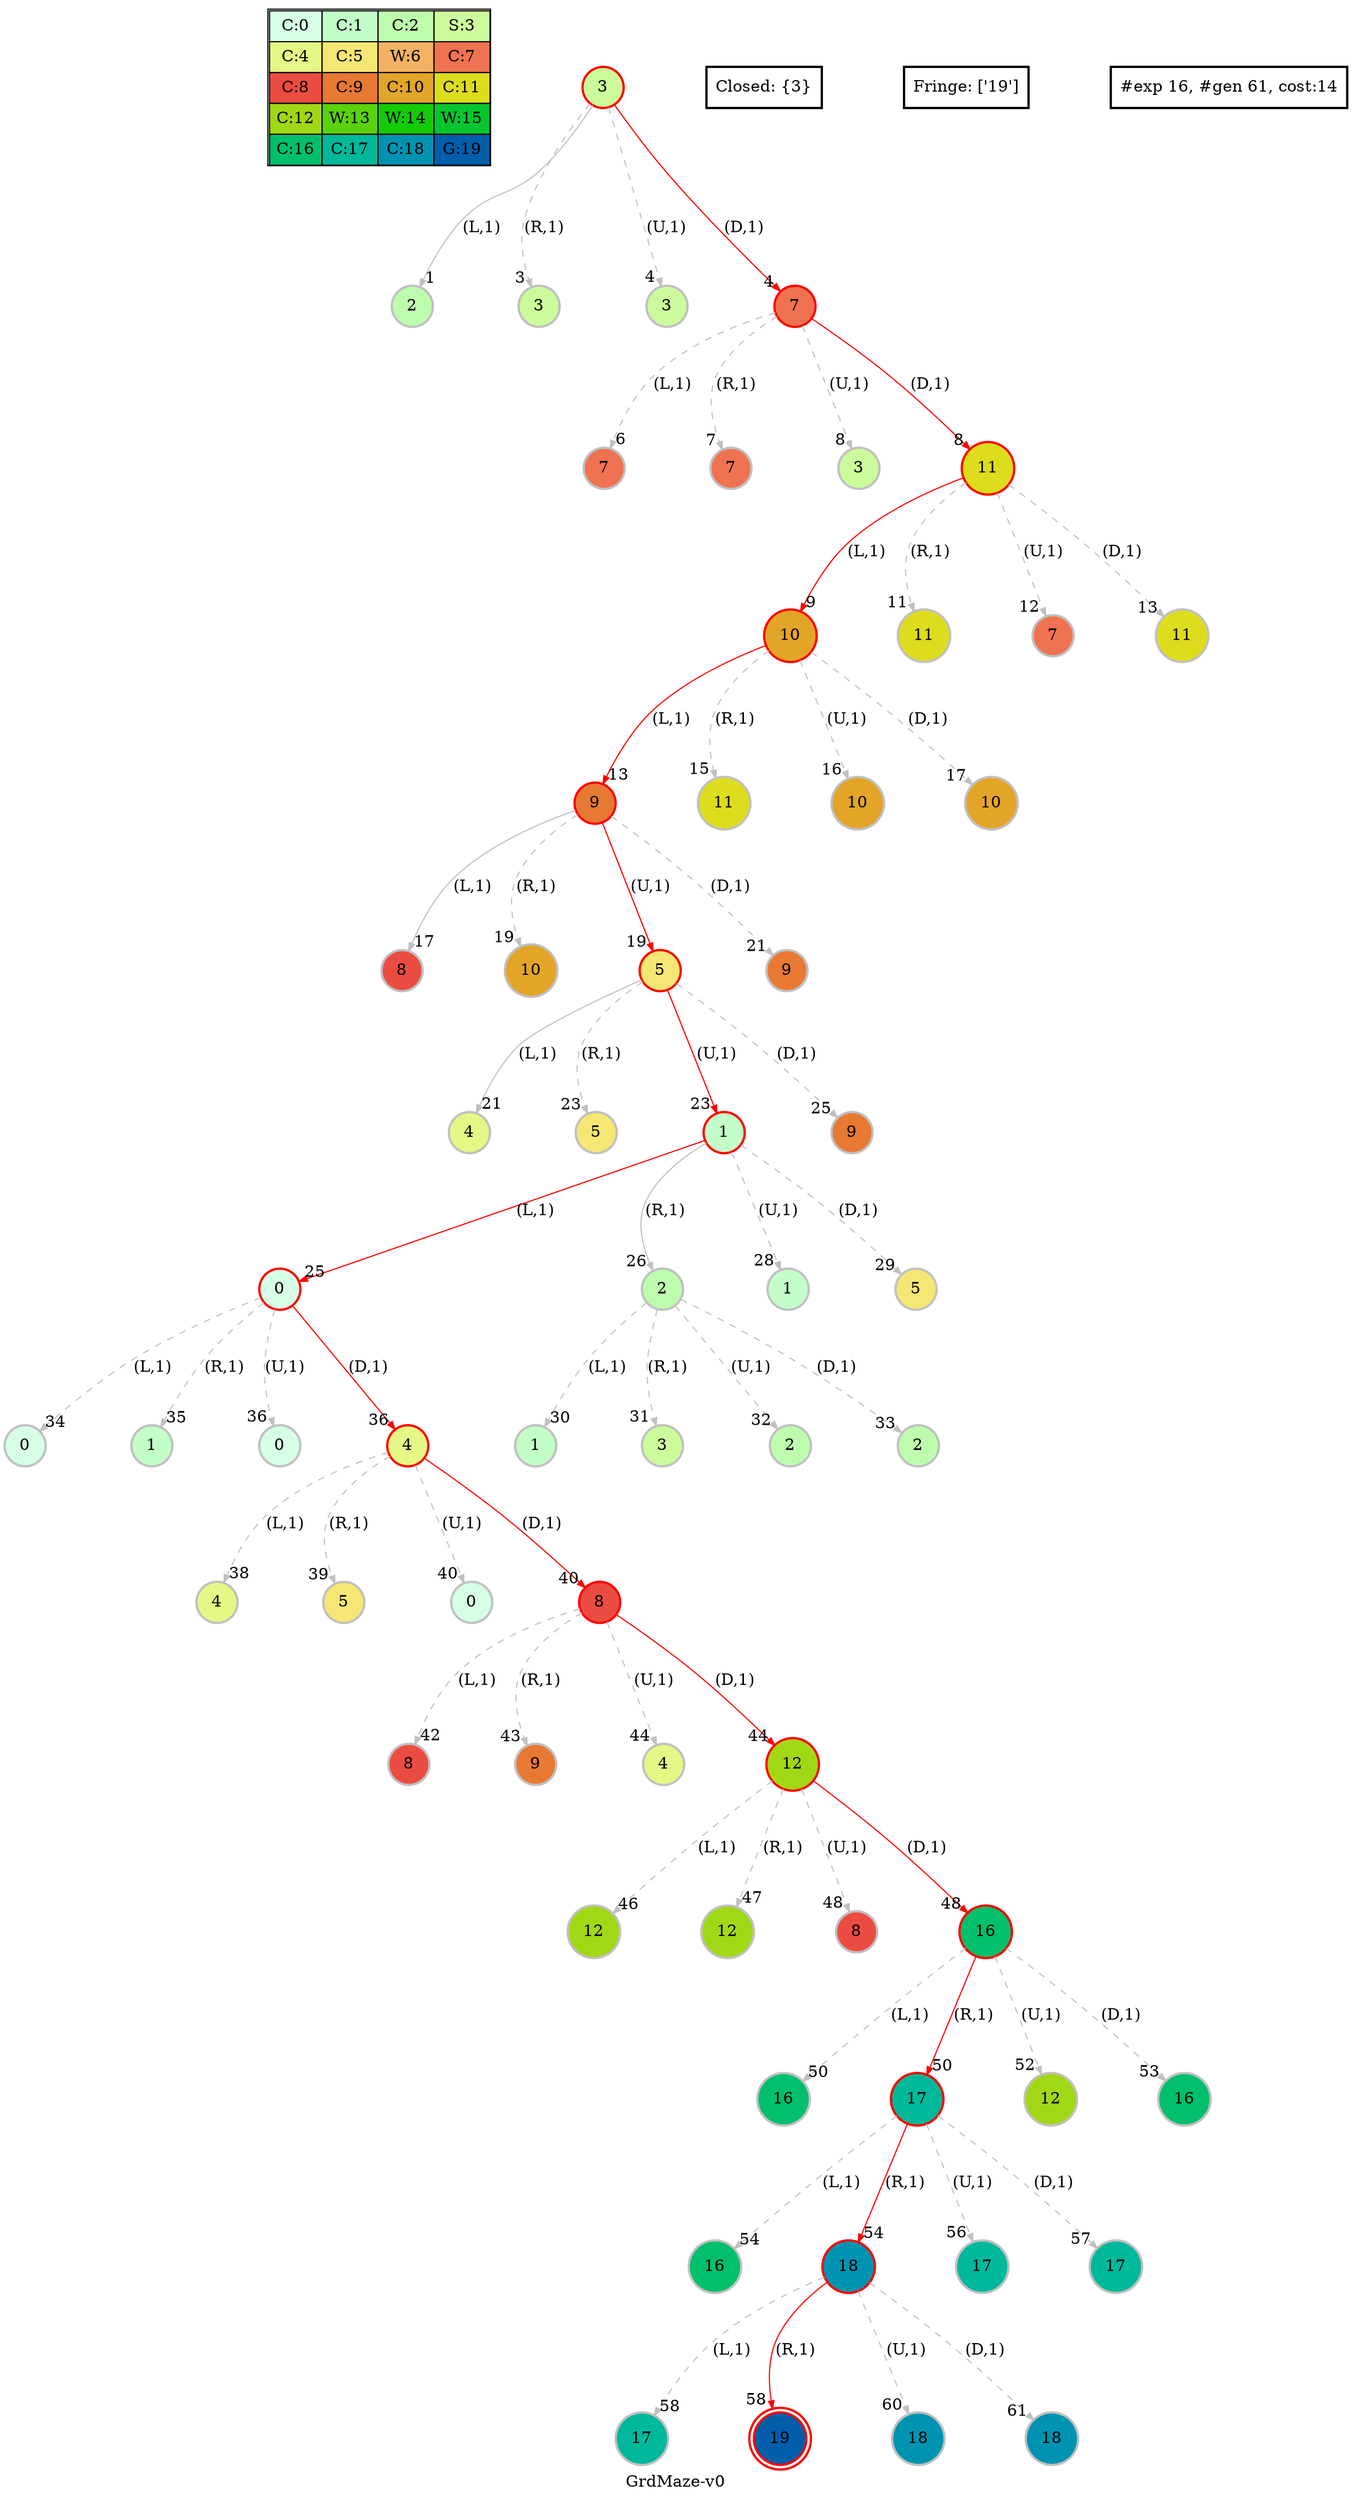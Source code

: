 digraph GrdMaze { label="GrdMaze-v0" nodesep=1 ranksep="1.2" node [shape=circle penwidth=2] edge [arrowsize=0.7] 
subgraph MAP {label=Map;map [shape=plaintext label=<<table border="1" cellpadding="5" cellspacing="0" cellborder="1"><tr><td bgcolor="0.39803922 0.15947579 0.99679532 1.        ">C:0</td><td bgcolor="0.35098039 0.23194764 0.99315867 1.        ">C:1</td><td bgcolor="0.29607843 0.31486959 0.98720184 1.        ">C:2</td><td bgcolor="0.24901961 0.38410575 0.98063477 1.        ">S:3</td></tr><tr><td bgcolor="0.19411765 0.46220388 0.97128103 1.        ">C:4</td><td bgcolor="0.14705882 0.52643216 0.96182564 1.        ">C:5</td><td bgcolor="0.09215686 0.59770746 0.94913494 1.        ">W:6</td><td bgcolor="0.0372549  0.66454018 0.93467977 1.        ">C:7</td></tr><tr><td bgcolor="0.00980392 0.71791192 0.92090552 1.        ">C:8</td><td bgcolor="0.06470588 0.77520398 0.9032472  1.        ">C:9</td><td bgcolor="0.11176471 0.81974048 0.88677369 1.        ">C:10</td><td bgcolor="0.16666667 0.8660254  0.8660254  1.        ">C:11</td></tr><tr><td bgcolor="0.21372549 0.9005867  0.84695821 1.        ">C:12</td><td bgcolor="0.26862745 0.93467977 0.82325295 1.        ">W:13</td><td bgcolor="0.32352941 0.96182564 0.79801723 1.        ">W:14</td><td bgcolor="0.37058824 0.97940977 0.77520398 1.        ">W:15</td></tr><tr><td bgcolor="0.4254902  0.99315867 0.74725253 1.        ">C:16</td><td bgcolor="0.47254902 0.99907048 0.72218645 1.        ">C:17</td><td bgcolor="0.52745098 0.99907048 0.69169844 1.        ">C:18</td><td bgcolor="0.5745098  0.99315867 0.66454018 1.        ">G:19</td></tr></table>>]} 
"0_3" [label=3 style=filled color=grey fillcolor="0.24901961 0.38410575 0.98063477 1.        " ];  
"0_3" [label=3 style=filled color=black color=red fillcolor="0.24901961 0.38410575 0.98063477 1.        " ];  "0_3.2-0" [label=2 style=filled color=grey fillcolor="0.29607843 0.31486959 0.98720184 1.        " ];   "0_3" -> "0_3.2-0" [label="(L,1)" headlabel=" 1 " style="" color=grey ]; "0_c" [label="Closed: {3}" shape=box]; "0_fr" [label="Fringe: []" shape=box];
"0_3.3-1" [label=3 style=filled color=grey fillcolor="0.24901961 0.38410575 0.98063477 1.        " ];   "0_3" -> "0_3.3-1" [label="(R,1)" headlabel=" 3 " style="dashed" color=grey ]; "0_c" [label="Closed: {3}" shape=box]; "0_fr" [label="Fringe: ['2']" shape=box];
"0_3.3-2" [label=3 style=filled color=grey fillcolor="0.24901961 0.38410575 0.98063477 1.        " ];   "0_3" -> "0_3.3-2" [label="(U,1)" headlabel=" 4 " style="dashed" color=grey ]; "0_c" [label="Closed: {3}" shape=box]; "0_fr" [label="Fringe: ['2']" shape=box];
"0_3.7-3" [label=7 style=filled color=grey color=red fillcolor="0.0372549  0.66454018 0.93467977 1.        " ];   "0_3" -> "0_3.7-3" [label="(D,1)" headlabel=" 4 " style="" color=grey color=red ]; "0_c" [label="Closed: {3}" shape=box]; "0_fr" [label="Fringe: ['2']" shape=box];
"0_3.7.7-0" [label=7 style=filled color=grey fillcolor="0.0372549  0.66454018 0.93467977 1.        " ];   "0_3.7-3" -> "0_3.7.7-0" [label="(L,1)" headlabel=" 6 " style="dashed" color=grey ]; "0_c" [label="Closed: {3}" shape=box]; "0_fr" [label="Fringe: ['2']" shape=box];
"0_3.7.7-1" [label=7 style=filled color=grey fillcolor="0.0372549  0.66454018 0.93467977 1.        " ];   "0_3.7-3" -> "0_3.7.7-1" [label="(R,1)" headlabel=" 7 " style="dashed" color=grey ]; "0_c" [label="Closed: {3}" shape=box]; "0_fr" [label="Fringe: ['2']" shape=box];
"0_3.7.3-2" [label=3 style=filled color=grey fillcolor="0.24901961 0.38410575 0.98063477 1.        " ];   "0_3.7-3" -> "0_3.7.3-2" [label="(U,1)" headlabel=" 8 " style="dashed" color=grey ]; "0_c" [label="Closed: {3}" shape=box]; "0_fr" [label="Fringe: ['2']" shape=box];
"0_3.7-3" [label=7 style=filled color=black color=red fillcolor="0.0372549  0.66454018 0.93467977 1.        " ];  "0_3.7.11-3" [label=11 style=filled color=grey color=red fillcolor="0.16666667 0.8660254  0.8660254  1.        " ];   "0_3.7-3" -> "0_3.7.11-3" [label="(D,1)" headlabel=" 8 " style="" color=grey color=red ]; "0_c" [label="Closed: {3}" shape=box]; "0_fr" [label="Fringe: ['2']" shape=box];
"0_3.7.11-3" [label=11 style=filled color=black color=red fillcolor="0.16666667 0.8660254  0.8660254  1.        " ];  "0_3.7.11.10-0" [label=10 style=filled color=grey color=red fillcolor="0.11176471 0.81974048 0.88677369 1.        " ];   "0_3.7.11-3" -> "0_3.7.11.10-0" [label="(L,1)" headlabel=" 9 " style="" color=grey color=red ]; "0_c" [label="Closed: {3}" shape=box]; "0_fr" [label="Fringe: ['2']" shape=box];
"0_3.7.11.11-1" [label=11 style=filled color=grey fillcolor="0.16666667 0.8660254  0.8660254  1.        " ];   "0_3.7.11-3" -> "0_3.7.11.11-1" [label="(R,1)" headlabel=" 11 " style="dashed" color=grey ]; "0_c" [label="Closed: {3}" shape=box]; "0_fr" [label="Fringe: ['2', '10']" shape=box];
"0_3.7.11.7-2" [label=7 style=filled color=grey fillcolor="0.0372549  0.66454018 0.93467977 1.        " ];   "0_3.7.11-3" -> "0_3.7.11.7-2" [label="(U,1)" headlabel=" 12 " style="dashed" color=grey ]; "0_c" [label="Closed: {3}" shape=box]; "0_fr" [label="Fringe: ['2', '10']" shape=box];
"0_3.7.11.11-3" [label=11 style=filled color=grey fillcolor="0.16666667 0.8660254  0.8660254  1.        " ];   "0_3.7.11-3" -> "0_3.7.11.11-3" [label="(D,1)" headlabel=" 13 " style="dashed" color=grey ]; "0_c" [label="Closed: {3}" shape=box]; "0_fr" [label="Fringe: ['2', '10']" shape=box];
"0_3.7.11.10-0" [label=10 style=filled color=black color=red fillcolor="0.11176471 0.81974048 0.88677369 1.        " ];  "0_3.7.11.10.9-0" [label=9 style=filled color=grey color=red fillcolor="0.06470588 0.77520398 0.9032472  1.        " ];   "0_3.7.11.10-0" -> "0_3.7.11.10.9-0" [label="(L,1)" headlabel=" 13 " style="" color=grey color=red ]; "0_c" [label="Closed: {3}" shape=box]; "0_fr" [label="Fringe: ['2']" shape=box];
"0_3.7.11.10.11-1" [label=11 style=filled color=grey fillcolor="0.16666667 0.8660254  0.8660254  1.        " ];   "0_3.7.11.10-0" -> "0_3.7.11.10.11-1" [label="(R,1)" headlabel=" 15 " style="dashed" color=grey ]; "0_c" [label="Closed: {3}" shape=box]; "0_fr" [label="Fringe: ['2', '9']" shape=box];
"0_3.7.11.10.10-2" [label=10 style=filled color=grey fillcolor="0.11176471 0.81974048 0.88677369 1.        " ];   "0_3.7.11.10-0" -> "0_3.7.11.10.10-2" [label="(U,1)" headlabel=" 16 " style="dashed" color=grey ]; "0_c" [label="Closed: {3}" shape=box]; "0_fr" [label="Fringe: ['2', '9']" shape=box];
"0_3.7.11.10.10-3" [label=10 style=filled color=grey fillcolor="0.11176471 0.81974048 0.88677369 1.        " ];   "0_3.7.11.10-0" -> "0_3.7.11.10.10-3" [label="(D,1)" headlabel=" 17 " style="dashed" color=grey ]; "0_c" [label="Closed: {3}" shape=box]; "0_fr" [label="Fringe: ['2', '9']" shape=box];
"0_3.7.11.10.9-0" [label=9 style=filled color=black color=red fillcolor="0.06470588 0.77520398 0.9032472  1.        " ];  "0_3.7.11.10.9.8-0" [label=8 style=filled color=grey fillcolor="0.00980392 0.71791192 0.92090552 1.        " ];   "0_3.7.11.10.9-0" -> "0_3.7.11.10.9.8-0" [label="(L,1)" headlabel=" 17 " style="" color=grey ]; "0_c" [label="Closed: {3}" shape=box]; "0_fr" [label="Fringe: ['2']" shape=box];
"0_3.7.11.10.9.10-1" [label=10 style=filled color=grey fillcolor="0.11176471 0.81974048 0.88677369 1.        " ];   "0_3.7.11.10.9-0" -> "0_3.7.11.10.9.10-1" [label="(R,1)" headlabel=" 19 " style="dashed" color=grey ]; "0_c" [label="Closed: {3}" shape=box]; "0_fr" [label="Fringe: ['2', '8']" shape=box];
"0_3.7.11.10.9.5-2" [label=5 style=filled color=grey color=red fillcolor="0.14705882 0.52643216 0.96182564 1.        " ];   "0_3.7.11.10.9-0" -> "0_3.7.11.10.9.5-2" [label="(U,1)" headlabel=" 19 " style="" color=grey color=red ]; "0_c" [label="Closed: {3}" shape=box]; "0_fr" [label="Fringe: ['2', '8']" shape=box];
"0_3.7.11.10.9.9-3" [label=9 style=filled color=grey fillcolor="0.06470588 0.77520398 0.9032472  1.        " ];   "0_3.7.11.10.9-0" -> "0_3.7.11.10.9.9-3" [label="(D,1)" headlabel=" 21 " style="dashed" color=grey ]; "0_c" [label="Closed: {3}" shape=box]; "0_fr" [label="Fringe: ['2', '8', '5']" shape=box];
"0_3.7.11.10.9.5-2" [label=5 style=filled color=black color=red fillcolor="0.14705882 0.52643216 0.96182564 1.        " ];  "0_3.7.11.10.9.5.4-0" [label=4 style=filled color=grey fillcolor="0.19411765 0.46220388 0.97128103 1.        " ];   "0_3.7.11.10.9.5-2" -> "0_3.7.11.10.9.5.4-0" [label="(L,1)" headlabel=" 21 " style="" color=grey ]; "0_c" [label="Closed: {3}" shape=box]; "0_fr" [label="Fringe: ['2', '8']" shape=box];
"0_3.7.11.10.9.5.5-1" [label=5 style=filled color=grey fillcolor="0.14705882 0.52643216 0.96182564 1.        " ];   "0_3.7.11.10.9.5-2" -> "0_3.7.11.10.9.5.5-1" [label="(R,1)" headlabel=" 23 " style="dashed" color=grey ]; "0_c" [label="Closed: {3}" shape=box]; "0_fr" [label="Fringe: ['2', '8', '4']" shape=box];
"0_3.7.11.10.9.5.1-2" [label=1 style=filled color=grey color=red fillcolor="0.35098039 0.23194764 0.99315867 1.        " ];   "0_3.7.11.10.9.5-2" -> "0_3.7.11.10.9.5.1-2" [label="(U,1)" headlabel=" 23 " style="" color=grey color=red ]; "0_c" [label="Closed: {3}" shape=box]; "0_fr" [label="Fringe: ['2', '8', '4']" shape=box];
"0_3.7.11.10.9.5.9-3" [label=9 style=filled color=grey fillcolor="0.06470588 0.77520398 0.9032472  1.        " ];   "0_3.7.11.10.9.5-2" -> "0_3.7.11.10.9.5.9-3" [label="(D,1)" headlabel=" 25 " style="dashed" color=grey ]; "0_c" [label="Closed: {3}" shape=box]; "0_fr" [label="Fringe: ['2', '8', '4', '1']" shape=box];
"0_3.7.11.10.9.5.1-2" [label=1 style=filled color=black color=red fillcolor="0.35098039 0.23194764 0.99315867 1.        " ];  "0_3.7.11.10.9.5.1.0-0" [label=0 style=filled color=grey color=red fillcolor="0.39803922 0.15947579 0.99679532 1.        " ];   "0_3.7.11.10.9.5.1-2" -> "0_3.7.11.10.9.5.1.0-0" [label="(L,1)" headlabel=" 25 " style="" color=grey color=red ]; "0_c" [label="Closed: {3}" shape=box]; "0_fr" [label="Fringe: ['2', '8', '4']" shape=box];
"0_3.7.11.10.9.5.1.2-1" [label=2 style=filled color=grey fillcolor="0.29607843 0.31486959 0.98720184 1.        " ];   "0_3.7.11.10.9.5.1-2" -> "0_3.7.11.10.9.5.1.2-1" [label="(R,1)" headlabel=" 26 " style="" color=grey ]; "0_c" [label="Closed: {3}" shape=box]; "0_fr" [label="Fringe: ['2', '8', '4', '0']" shape=box];
"0_3.7.11.10.9.5.1.1-2" [label=1 style=filled color=grey fillcolor="0.35098039 0.23194764 0.99315867 1.        " ];   "0_3.7.11.10.9.5.1-2" -> "0_3.7.11.10.9.5.1.1-2" [label="(U,1)" headlabel=" 28 " style="dashed" color=grey ]; "0_c" [label="Closed: {3}" shape=box]; "0_fr" [label="Fringe: ['2', '8', '4', '0']" shape=box];
"0_3.7.11.10.9.5.1.5-3" [label=5 style=filled color=grey fillcolor="0.14705882 0.52643216 0.96182564 1.        " ];   "0_3.7.11.10.9.5.1-2" -> "0_3.7.11.10.9.5.1.5-3" [label="(D,1)" headlabel=" 29 " style="dashed" color=grey ]; "0_c" [label="Closed: {3}" shape=box]; "0_fr" [label="Fringe: ['2', '8', '4', '0']" shape=box];
"0_3.7.11.10.9.5.1.2.1-0" [label=1 style=filled color=grey fillcolor="0.35098039 0.23194764 0.99315867 1.        " ];   "0_3.7.11.10.9.5.1.2-1" -> "0_3.7.11.10.9.5.1.2.1-0" [label="(L,1)" headlabel=" 30 " style="dashed" color=grey ]; "0_c" [label="Closed: {3}" shape=box]; "0_fr" [label="Fringe: ['8', '4', '0']" shape=box];
"0_3.7.11.10.9.5.1.2.3-1" [label=3 style=filled color=grey fillcolor="0.24901961 0.38410575 0.98063477 1.        " ];   "0_3.7.11.10.9.5.1.2-1" -> "0_3.7.11.10.9.5.1.2.3-1" [label="(R,1)" headlabel=" 31 " style="dashed" color=grey ]; "0_c" [label="Closed: {3}" shape=box]; "0_fr" [label="Fringe: ['8', '4', '0']" shape=box];
"0_3.7.11.10.9.5.1.2.2-2" [label=2 style=filled color=grey fillcolor="0.29607843 0.31486959 0.98720184 1.        " ];   "0_3.7.11.10.9.5.1.2-1" -> "0_3.7.11.10.9.5.1.2.2-2" [label="(U,1)" headlabel=" 32 " style="dashed" color=grey ]; "0_c" [label="Closed: {3}" shape=box]; "0_fr" [label="Fringe: ['8', '4', '0']" shape=box];
"0_3.7.11.10.9.5.1.2.2-3" [label=2 style=filled color=grey fillcolor="0.29607843 0.31486959 0.98720184 1.        " ];   "0_3.7.11.10.9.5.1.2-1" -> "0_3.7.11.10.9.5.1.2.2-3" [label="(D,1)" headlabel=" 33 " style="dashed" color=grey ]; "0_c" [label="Closed: {3}" shape=box]; "0_fr" [label="Fringe: ['8', '4', '0']" shape=box];
"0_3.7.11.10.9.5.1.0.0-0" [label=0 style=filled color=grey fillcolor="0.39803922 0.15947579 0.99679532 1.        " ];   "0_3.7.11.10.9.5.1.0-0" -> "0_3.7.11.10.9.5.1.0.0-0" [label="(L,1)" headlabel=" 34 " style="dashed" color=grey ]; "0_c" [label="Closed: {3}" shape=box]; "0_fr" [label="Fringe: ['8', '4']" shape=box];
"0_3.7.11.10.9.5.1.0.1-1" [label=1 style=filled color=grey fillcolor="0.35098039 0.23194764 0.99315867 1.        " ];   "0_3.7.11.10.9.5.1.0-0" -> "0_3.7.11.10.9.5.1.0.1-1" [label="(R,1)" headlabel=" 35 " style="dashed" color=grey ]; "0_c" [label="Closed: {3}" shape=box]; "0_fr" [label="Fringe: ['8', '4']" shape=box];
"0_3.7.11.10.9.5.1.0.0-2" [label=0 style=filled color=grey fillcolor="0.39803922 0.15947579 0.99679532 1.        " ];   "0_3.7.11.10.9.5.1.0-0" -> "0_3.7.11.10.9.5.1.0.0-2" [label="(U,1)" headlabel=" 36 " style="dashed" color=grey ]; "0_c" [label="Closed: {3}" shape=box]; "0_fr" [label="Fringe: ['8', '4']" shape=box];
"0_3.7.11.10.9.5.1.0-0" [label=0 style=filled color=black color=red fillcolor="0.39803922 0.15947579 0.99679532 1.        " ];  "0_3.7.11.10.9.5.1.0.4-3" [label=4 style=filled color=grey color=red fillcolor="0.19411765 0.46220388 0.97128103 1.        " ];   "0_3.7.11.10.9.5.1.0-0" -> "0_3.7.11.10.9.5.1.0.4-3" [label="(D,1)" headlabel=" 36 " style="" color=grey color=red ]; "0_c" [label="Closed: {3}" shape=box]; "0_fr" [label="Fringe: ['8', '4']" shape=box];
"0_3.7.11.10.9.5.1.0.4.4-0" [label=4 style=filled color=grey fillcolor="0.19411765 0.46220388 0.97128103 1.        " ];   "0_3.7.11.10.9.5.1.0.4-3" -> "0_3.7.11.10.9.5.1.0.4.4-0" [label="(L,1)" headlabel=" 38 " style="dashed" color=grey ]; "0_c" [label="Closed: {3}" shape=box]; "0_fr" [label="Fringe: ['8']" shape=box];
"0_3.7.11.10.9.5.1.0.4.5-1" [label=5 style=filled color=grey fillcolor="0.14705882 0.52643216 0.96182564 1.        " ];   "0_3.7.11.10.9.5.1.0.4-3" -> "0_3.7.11.10.9.5.1.0.4.5-1" [label="(R,1)" headlabel=" 39 " style="dashed" color=grey ]; "0_c" [label="Closed: {3}" shape=box]; "0_fr" [label="Fringe: ['8']" shape=box];
"0_3.7.11.10.9.5.1.0.4.0-2" [label=0 style=filled color=grey fillcolor="0.39803922 0.15947579 0.99679532 1.        " ];   "0_3.7.11.10.9.5.1.0.4-3" -> "0_3.7.11.10.9.5.1.0.4.0-2" [label="(U,1)" headlabel=" 40 " style="dashed" color=grey ]; "0_c" [label="Closed: {3}" shape=box]; "0_fr" [label="Fringe: ['8']" shape=box];
"0_3.7.11.10.9.5.1.0.4-3" [label=4 style=filled color=black color=red fillcolor="0.19411765 0.46220388 0.97128103 1.        " ];  "0_3.7.11.10.9.5.1.0.4.8-3" [label=8 style=filled color=grey color=red fillcolor="0.00980392 0.71791192 0.92090552 1.        " ];   "0_3.7.11.10.9.5.1.0.4-3" -> "0_3.7.11.10.9.5.1.0.4.8-3" [label="(D,1)" headlabel=" 40 " style="" color=grey color=red ]; "0_c" [label="Closed: {3}" shape=box]; "0_fr" [label="Fringe: ['8']" shape=box];
"0_3.7.11.10.9.5.1.0.4.8.8-0" [label=8 style=filled color=grey fillcolor="0.00980392 0.71791192 0.92090552 1.        " ];   "0_3.7.11.10.9.5.1.0.4.8-3" -> "0_3.7.11.10.9.5.1.0.4.8.8-0" [label="(L,1)" headlabel=" 42 " style="dashed" color=grey ]; "0_c" [label="Closed: {3}" shape=box]; "0_fr" [label="Fringe: []" shape=box];
"0_3.7.11.10.9.5.1.0.4.8.9-1" [label=9 style=filled color=grey fillcolor="0.06470588 0.77520398 0.9032472  1.        " ];   "0_3.7.11.10.9.5.1.0.4.8-3" -> "0_3.7.11.10.9.5.1.0.4.8.9-1" [label="(R,1)" headlabel=" 43 " style="dashed" color=grey ]; "0_c" [label="Closed: {3}" shape=box]; "0_fr" [label="Fringe: []" shape=box];
"0_3.7.11.10.9.5.1.0.4.8.4-2" [label=4 style=filled color=grey fillcolor="0.19411765 0.46220388 0.97128103 1.        " ];   "0_3.7.11.10.9.5.1.0.4.8-3" -> "0_3.7.11.10.9.5.1.0.4.8.4-2" [label="(U,1)" headlabel=" 44 " style="dashed" color=grey ]; "0_c" [label="Closed: {3}" shape=box]; "0_fr" [label="Fringe: []" shape=box];
"0_3.7.11.10.9.5.1.0.4.8-3" [label=8 style=filled color=black color=red fillcolor="0.00980392 0.71791192 0.92090552 1.        " ];  "0_3.7.11.10.9.5.1.0.4.8.12-3" [label=12 style=filled color=grey color=red fillcolor="0.21372549 0.9005867  0.84695821 1.        " ];   "0_3.7.11.10.9.5.1.0.4.8-3" -> "0_3.7.11.10.9.5.1.0.4.8.12-3" [label="(D,1)" headlabel=" 44 " style="" color=grey color=red ]; "0_c" [label="Closed: {3}" shape=box]; "0_fr" [label="Fringe: []" shape=box];
"0_3.7.11.10.9.5.1.0.4.8.12.12-0" [label=12 style=filled color=grey fillcolor="0.21372549 0.9005867  0.84695821 1.        " ];   "0_3.7.11.10.9.5.1.0.4.8.12-3" -> "0_3.7.11.10.9.5.1.0.4.8.12.12-0" [label="(L,1)" headlabel=" 46 " style="dashed" color=grey ]; "0_c" [label="Closed: {3}" shape=box]; "0_fr" [label="Fringe: []" shape=box];
"0_3.7.11.10.9.5.1.0.4.8.12.12-1" [label=12 style=filled color=grey fillcolor="0.21372549 0.9005867  0.84695821 1.        " ];   "0_3.7.11.10.9.5.1.0.4.8.12-3" -> "0_3.7.11.10.9.5.1.0.4.8.12.12-1" [label="(R,1)" headlabel=" 47 " style="dashed" color=grey ]; "0_c" [label="Closed: {3}" shape=box]; "0_fr" [label="Fringe: []" shape=box];
"0_3.7.11.10.9.5.1.0.4.8.12.8-2" [label=8 style=filled color=grey fillcolor="0.00980392 0.71791192 0.92090552 1.        " ];   "0_3.7.11.10.9.5.1.0.4.8.12-3" -> "0_3.7.11.10.9.5.1.0.4.8.12.8-2" [label="(U,1)" headlabel=" 48 " style="dashed" color=grey ]; "0_c" [label="Closed: {3}" shape=box]; "0_fr" [label="Fringe: []" shape=box];
"0_3.7.11.10.9.5.1.0.4.8.12-3" [label=12 style=filled color=black color=red fillcolor="0.21372549 0.9005867  0.84695821 1.        " ];  "0_3.7.11.10.9.5.1.0.4.8.12.16-3" [label=16 style=filled color=grey color=red fillcolor="0.4254902  0.99315867 0.74725253 1.        " ];   "0_3.7.11.10.9.5.1.0.4.8.12-3" -> "0_3.7.11.10.9.5.1.0.4.8.12.16-3" [label="(D,1)" headlabel=" 48 " style="" color=grey color=red ]; "0_c" [label="Closed: {3}" shape=box]; "0_fr" [label="Fringe: []" shape=box];
"0_3.7.11.10.9.5.1.0.4.8.12.16.16-0" [label=16 style=filled color=grey fillcolor="0.4254902  0.99315867 0.74725253 1.        " ];   "0_3.7.11.10.9.5.1.0.4.8.12.16-3" -> "0_3.7.11.10.9.5.1.0.4.8.12.16.16-0" [label="(L,1)" headlabel=" 50 " style="dashed" color=grey ]; "0_c" [label="Closed: {3}" shape=box]; "0_fr" [label="Fringe: []" shape=box];
"0_3.7.11.10.9.5.1.0.4.8.12.16-3" [label=16 style=filled color=black color=red fillcolor="0.4254902  0.99315867 0.74725253 1.        " ];  "0_3.7.11.10.9.5.1.0.4.8.12.16.17-1" [label=17 style=filled color=grey color=red fillcolor="0.47254902 0.99907048 0.72218645 1.        " ];   "0_3.7.11.10.9.5.1.0.4.8.12.16-3" -> "0_3.7.11.10.9.5.1.0.4.8.12.16.17-1" [label="(R,1)" headlabel=" 50 " style="" color=grey color=red ]; "0_c" [label="Closed: {3}" shape=box]; "0_fr" [label="Fringe: []" shape=box];
"0_3.7.11.10.9.5.1.0.4.8.12.16.12-2" [label=12 style=filled color=grey fillcolor="0.21372549 0.9005867  0.84695821 1.        " ];   "0_3.7.11.10.9.5.1.0.4.8.12.16-3" -> "0_3.7.11.10.9.5.1.0.4.8.12.16.12-2" [label="(U,1)" headlabel=" 52 " style="dashed" color=grey ]; "0_c" [label="Closed: {3}" shape=box]; "0_fr" [label="Fringe: ['17']" shape=box];
"0_3.7.11.10.9.5.1.0.4.8.12.16.16-3" [label=16 style=filled color=grey fillcolor="0.4254902  0.99315867 0.74725253 1.        " ];   "0_3.7.11.10.9.5.1.0.4.8.12.16-3" -> "0_3.7.11.10.9.5.1.0.4.8.12.16.16-3" [label="(D,1)" headlabel=" 53 " style="dashed" color=grey ]; "0_c" [label="Closed: {3}" shape=box]; "0_fr" [label="Fringe: ['17']" shape=box];
"0_3.7.11.10.9.5.1.0.4.8.12.16.17.16-0" [label=16 style=filled color=grey fillcolor="0.4254902  0.99315867 0.74725253 1.        " ];   "0_3.7.11.10.9.5.1.0.4.8.12.16.17-1" -> "0_3.7.11.10.9.5.1.0.4.8.12.16.17.16-0" [label="(L,1)" headlabel=" 54 " style="dashed" color=grey ]; "0_c" [label="Closed: {3}" shape=box]; "0_fr" [label="Fringe: []" shape=box];
"0_3.7.11.10.9.5.1.0.4.8.12.16.17-1" [label=17 style=filled color=black color=red fillcolor="0.47254902 0.99907048 0.72218645 1.        " ];  "0_3.7.11.10.9.5.1.0.4.8.12.16.17.18-1" [label=18 style=filled color=grey color=red fillcolor="0.52745098 0.99907048 0.69169844 1.        " ];   "0_3.7.11.10.9.5.1.0.4.8.12.16.17-1" -> "0_3.7.11.10.9.5.1.0.4.8.12.16.17.18-1" [label="(R,1)" headlabel=" 54 " style="" color=grey color=red ]; "0_c" [label="Closed: {3}" shape=box]; "0_fr" [label="Fringe: []" shape=box];
"0_3.7.11.10.9.5.1.0.4.8.12.16.17.17-2" [label=17 style=filled color=grey fillcolor="0.47254902 0.99907048 0.72218645 1.        " ];   "0_3.7.11.10.9.5.1.0.4.8.12.16.17-1" -> "0_3.7.11.10.9.5.1.0.4.8.12.16.17.17-2" [label="(U,1)" headlabel=" 56 " style="dashed" color=grey ]; "0_c" [label="Closed: {3}" shape=box]; "0_fr" [label="Fringe: ['18']" shape=box];
"0_3.7.11.10.9.5.1.0.4.8.12.16.17.17-3" [label=17 style=filled color=grey fillcolor="0.47254902 0.99907048 0.72218645 1.        " ];   "0_3.7.11.10.9.5.1.0.4.8.12.16.17-1" -> "0_3.7.11.10.9.5.1.0.4.8.12.16.17.17-3" [label="(D,1)" headlabel=" 57 " style="dashed" color=grey ]; "0_c" [label="Closed: {3}" shape=box]; "0_fr" [label="Fringe: ['18']" shape=box];
"0_3.7.11.10.9.5.1.0.4.8.12.16.17.18.17-0" [label=17 style=filled color=grey fillcolor="0.47254902 0.99907048 0.72218645 1.        " ];   "0_3.7.11.10.9.5.1.0.4.8.12.16.17.18-1" -> "0_3.7.11.10.9.5.1.0.4.8.12.16.17.18.17-0" [label="(L,1)" headlabel=" 58 " style="dashed" color=grey ]; "0_c" [label="Closed: {3}" shape=box]; "0_fr" [label="Fringe: []" shape=box];
"0_3.7.11.10.9.5.1.0.4.8.12.16.17.18-1" [label=18 style=filled color=black color=red fillcolor="0.52745098 0.99907048 0.69169844 1.        " ];  "0_3.7.11.10.9.5.1.0.4.8.12.16.17.18.19-1" [label=19 style=filled color=black color=red fillcolor="0.5745098  0.99315867 0.66454018 1.        " peripheries=2]; /*GOALSTATE*/  "0_3.7.11.10.9.5.1.0.4.8.12.16.17.18-1" -> "0_3.7.11.10.9.5.1.0.4.8.12.16.17.18.19-1" [label="(R,1)" headlabel=" 58 " style="" color=grey color=red ]; "0_c" [label="Closed: {3}" shape=box]; "0_fr" [label="Fringe: []" shape=box];
"0_3.7.11.10.9.5.1.0.4.8.12.16.17.18.18-2" [label=18 style=filled color=grey fillcolor="0.52745098 0.99907048 0.69169844 1.        " ];   "0_3.7.11.10.9.5.1.0.4.8.12.16.17.18-1" -> "0_3.7.11.10.9.5.1.0.4.8.12.16.17.18.18-2" [label="(U,1)" headlabel=" 60 " style="dashed" color=grey ]; "0_c" [label="Closed: {3}" shape=box]; "0_fr" [label="Fringe: ['19']" shape=box];
"0_3.7.11.10.9.5.1.0.4.8.12.16.17.18.18-3" [label=18 style=filled color=grey fillcolor="0.52745098 0.99907048 0.69169844 1.        " ];   "0_3.7.11.10.9.5.1.0.4.8.12.16.17.18-1" -> "0_3.7.11.10.9.5.1.0.4.8.12.16.17.18.18-3" [label="(D,1)" headlabel=" 61 " style="dashed" color=grey ]; "0_c" [label="Closed: {3}" shape=box]; "0_fr" [label="Fringe: ['19']" shape=box]
"#exp 16, #gen 61, cost:14" [ shape=box ]; }
